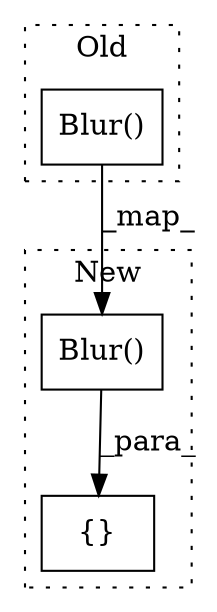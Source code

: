 digraph G {
subgraph cluster0 {
1 [label="Blur()" a="75" s="588" l="27" shape="box"];
label = "Old";
style="dotted";
}
subgraph cluster1 {
2 [label="Blur()" a="75" s="610" l="27" shape="box"];
3 [label="{}" a="59" s="596,731" l="14,0" shape="box"];
label = "New";
style="dotted";
}
1 -> 2 [label="_map_"];
2 -> 3 [label="_para_"];
}